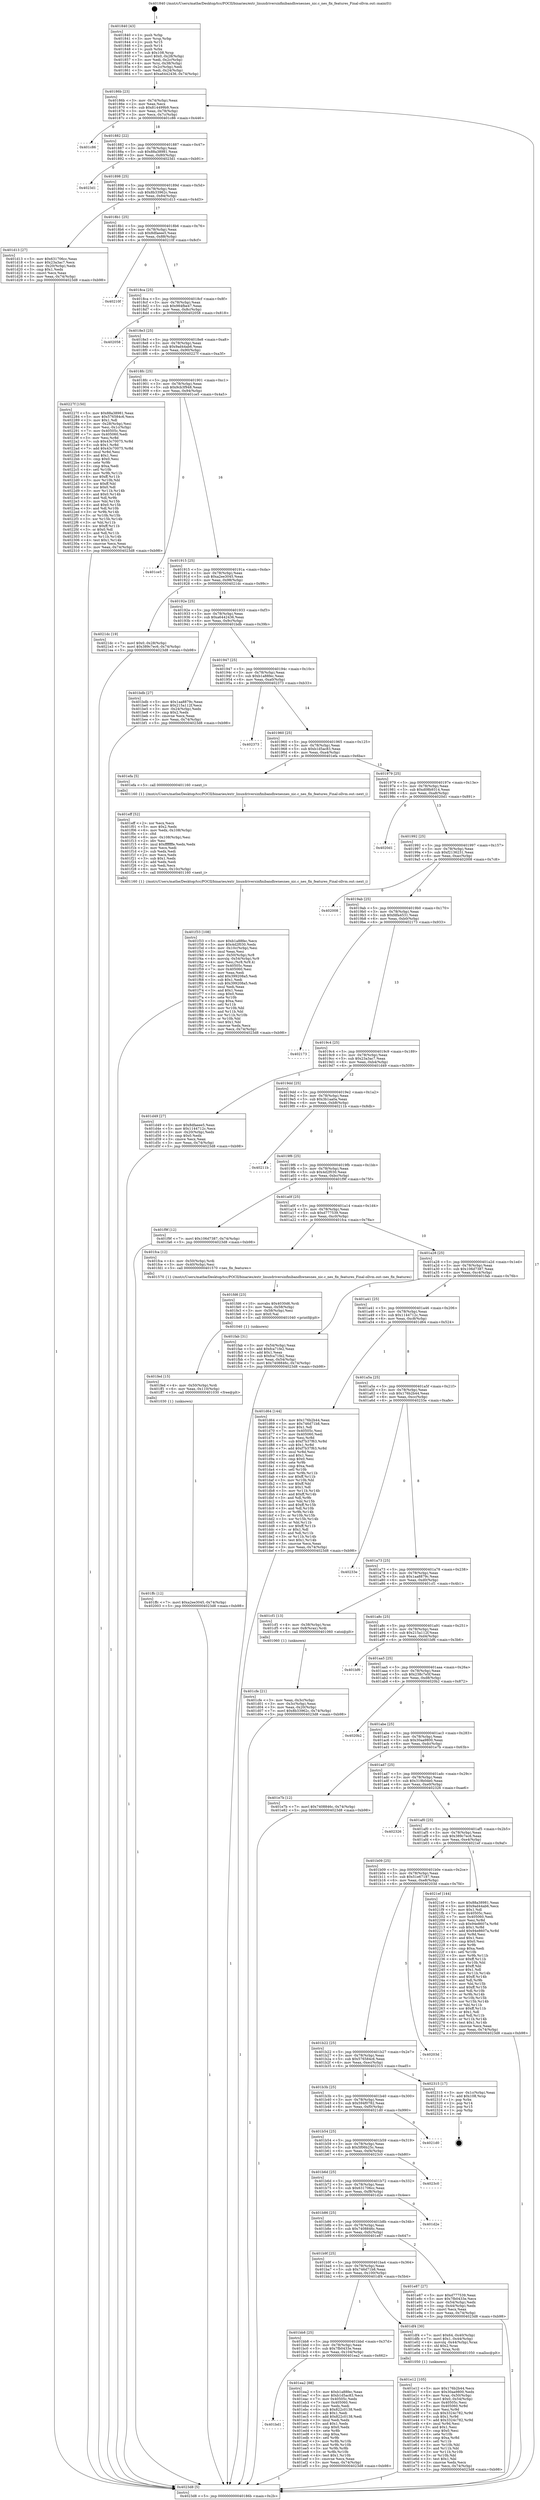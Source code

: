 digraph "0x401840" {
  label = "0x401840 (/mnt/c/Users/mathe/Desktop/tcc/POCII/binaries/extr_linuxdriversinfinibandhwnesnes_nic.c_nes_fix_features_Final-ollvm.out::main(0))"
  labelloc = "t"
  node[shape=record]

  Entry [label="",width=0.3,height=0.3,shape=circle,fillcolor=black,style=filled]
  "0x40186b" [label="{
     0x40186b [23]\l
     | [instrs]\l
     &nbsp;&nbsp;0x40186b \<+3\>: mov -0x74(%rbp),%eax\l
     &nbsp;&nbsp;0x40186e \<+2\>: mov %eax,%ecx\l
     &nbsp;&nbsp;0x401870 \<+6\>: sub $0x814499b9,%ecx\l
     &nbsp;&nbsp;0x401876 \<+3\>: mov %eax,-0x78(%rbp)\l
     &nbsp;&nbsp;0x401879 \<+3\>: mov %ecx,-0x7c(%rbp)\l
     &nbsp;&nbsp;0x40187c \<+6\>: je 0000000000401c86 \<main+0x446\>\l
  }"]
  "0x401c86" [label="{
     0x401c86\l
  }", style=dashed]
  "0x401882" [label="{
     0x401882 [22]\l
     | [instrs]\l
     &nbsp;&nbsp;0x401882 \<+5\>: jmp 0000000000401887 \<main+0x47\>\l
     &nbsp;&nbsp;0x401887 \<+3\>: mov -0x78(%rbp),%eax\l
     &nbsp;&nbsp;0x40188a \<+5\>: sub $0x88a38981,%eax\l
     &nbsp;&nbsp;0x40188f \<+3\>: mov %eax,-0x80(%rbp)\l
     &nbsp;&nbsp;0x401892 \<+6\>: je 00000000004023d1 \<main+0xb91\>\l
  }"]
  Exit [label="",width=0.3,height=0.3,shape=circle,fillcolor=black,style=filled,peripheries=2]
  "0x4023d1" [label="{
     0x4023d1\l
  }", style=dashed]
  "0x401898" [label="{
     0x401898 [25]\l
     | [instrs]\l
     &nbsp;&nbsp;0x401898 \<+5\>: jmp 000000000040189d \<main+0x5d\>\l
     &nbsp;&nbsp;0x40189d \<+3\>: mov -0x78(%rbp),%eax\l
     &nbsp;&nbsp;0x4018a0 \<+5\>: sub $0x8b33962c,%eax\l
     &nbsp;&nbsp;0x4018a5 \<+6\>: mov %eax,-0x84(%rbp)\l
     &nbsp;&nbsp;0x4018ab \<+6\>: je 0000000000401d13 \<main+0x4d3\>\l
  }"]
  "0x401ffc" [label="{
     0x401ffc [12]\l
     | [instrs]\l
     &nbsp;&nbsp;0x401ffc \<+7\>: movl $0xa2ee3045,-0x74(%rbp)\l
     &nbsp;&nbsp;0x402003 \<+5\>: jmp 00000000004023d8 \<main+0xb98\>\l
  }"]
  "0x401d13" [label="{
     0x401d13 [27]\l
     | [instrs]\l
     &nbsp;&nbsp;0x401d13 \<+5\>: mov $0x631706cc,%eax\l
     &nbsp;&nbsp;0x401d18 \<+5\>: mov $0x23a3ac7,%ecx\l
     &nbsp;&nbsp;0x401d1d \<+3\>: mov -0x20(%rbp),%edx\l
     &nbsp;&nbsp;0x401d20 \<+3\>: cmp $0x1,%edx\l
     &nbsp;&nbsp;0x401d23 \<+3\>: cmovl %ecx,%eax\l
     &nbsp;&nbsp;0x401d26 \<+3\>: mov %eax,-0x74(%rbp)\l
     &nbsp;&nbsp;0x401d29 \<+5\>: jmp 00000000004023d8 \<main+0xb98\>\l
  }"]
  "0x4018b1" [label="{
     0x4018b1 [25]\l
     | [instrs]\l
     &nbsp;&nbsp;0x4018b1 \<+5\>: jmp 00000000004018b6 \<main+0x76\>\l
     &nbsp;&nbsp;0x4018b6 \<+3\>: mov -0x78(%rbp),%eax\l
     &nbsp;&nbsp;0x4018b9 \<+5\>: sub $0x8dfaeee5,%eax\l
     &nbsp;&nbsp;0x4018be \<+6\>: mov %eax,-0x88(%rbp)\l
     &nbsp;&nbsp;0x4018c4 \<+6\>: je 000000000040210f \<main+0x8cf\>\l
  }"]
  "0x401fed" [label="{
     0x401fed [15]\l
     | [instrs]\l
     &nbsp;&nbsp;0x401fed \<+4\>: mov -0x50(%rbp),%rdi\l
     &nbsp;&nbsp;0x401ff1 \<+6\>: mov %eax,-0x110(%rbp)\l
     &nbsp;&nbsp;0x401ff7 \<+5\>: call 0000000000401030 \<free@plt\>\l
     | [calls]\l
     &nbsp;&nbsp;0x401030 \{1\} (unknown)\l
  }"]
  "0x40210f" [label="{
     0x40210f\l
  }", style=dashed]
  "0x4018ca" [label="{
     0x4018ca [25]\l
     | [instrs]\l
     &nbsp;&nbsp;0x4018ca \<+5\>: jmp 00000000004018cf \<main+0x8f\>\l
     &nbsp;&nbsp;0x4018cf \<+3\>: mov -0x78(%rbp),%eax\l
     &nbsp;&nbsp;0x4018d2 \<+5\>: sub $0x984fbe47,%eax\l
     &nbsp;&nbsp;0x4018d7 \<+6\>: mov %eax,-0x8c(%rbp)\l
     &nbsp;&nbsp;0x4018dd \<+6\>: je 0000000000402058 \<main+0x818\>\l
  }"]
  "0x401fd6" [label="{
     0x401fd6 [23]\l
     | [instrs]\l
     &nbsp;&nbsp;0x401fd6 \<+10\>: movabs $0x4030d6,%rdi\l
     &nbsp;&nbsp;0x401fe0 \<+3\>: mov %eax,-0x58(%rbp)\l
     &nbsp;&nbsp;0x401fe3 \<+3\>: mov -0x58(%rbp),%esi\l
     &nbsp;&nbsp;0x401fe6 \<+2\>: mov $0x0,%al\l
     &nbsp;&nbsp;0x401fe8 \<+5\>: call 0000000000401040 \<printf@plt\>\l
     | [calls]\l
     &nbsp;&nbsp;0x401040 \{1\} (unknown)\l
  }"]
  "0x402058" [label="{
     0x402058\l
  }", style=dashed]
  "0x4018e3" [label="{
     0x4018e3 [25]\l
     | [instrs]\l
     &nbsp;&nbsp;0x4018e3 \<+5\>: jmp 00000000004018e8 \<main+0xa8\>\l
     &nbsp;&nbsp;0x4018e8 \<+3\>: mov -0x78(%rbp),%eax\l
     &nbsp;&nbsp;0x4018eb \<+5\>: sub $0x9ad44ab6,%eax\l
     &nbsp;&nbsp;0x4018f0 \<+6\>: mov %eax,-0x90(%rbp)\l
     &nbsp;&nbsp;0x4018f6 \<+6\>: je 000000000040227f \<main+0xa3f\>\l
  }"]
  "0x401f33" [label="{
     0x401f33 [108]\l
     | [instrs]\l
     &nbsp;&nbsp;0x401f33 \<+5\>: mov $0xb1a88fec,%ecx\l
     &nbsp;&nbsp;0x401f38 \<+5\>: mov $0x4d2f030,%edx\l
     &nbsp;&nbsp;0x401f3d \<+6\>: mov -0x10c(%rbp),%esi\l
     &nbsp;&nbsp;0x401f43 \<+3\>: imul %eax,%esi\l
     &nbsp;&nbsp;0x401f46 \<+4\>: mov -0x50(%rbp),%r8\l
     &nbsp;&nbsp;0x401f4a \<+4\>: movslq -0x54(%rbp),%r9\l
     &nbsp;&nbsp;0x401f4e \<+4\>: mov %esi,(%r8,%r9,4)\l
     &nbsp;&nbsp;0x401f52 \<+7\>: mov 0x40505c,%eax\l
     &nbsp;&nbsp;0x401f59 \<+7\>: mov 0x405060,%esi\l
     &nbsp;&nbsp;0x401f60 \<+2\>: mov %eax,%edi\l
     &nbsp;&nbsp;0x401f62 \<+6\>: add $0x399208a5,%edi\l
     &nbsp;&nbsp;0x401f68 \<+3\>: sub $0x1,%edi\l
     &nbsp;&nbsp;0x401f6b \<+6\>: sub $0x399208a5,%edi\l
     &nbsp;&nbsp;0x401f71 \<+3\>: imul %edi,%eax\l
     &nbsp;&nbsp;0x401f74 \<+3\>: and $0x1,%eax\l
     &nbsp;&nbsp;0x401f77 \<+3\>: cmp $0x0,%eax\l
     &nbsp;&nbsp;0x401f7a \<+4\>: sete %r10b\l
     &nbsp;&nbsp;0x401f7e \<+3\>: cmp $0xa,%esi\l
     &nbsp;&nbsp;0x401f81 \<+4\>: setl %r11b\l
     &nbsp;&nbsp;0x401f85 \<+3\>: mov %r10b,%bl\l
     &nbsp;&nbsp;0x401f88 \<+3\>: and %r11b,%bl\l
     &nbsp;&nbsp;0x401f8b \<+3\>: xor %r11b,%r10b\l
     &nbsp;&nbsp;0x401f8e \<+3\>: or %r10b,%bl\l
     &nbsp;&nbsp;0x401f91 \<+3\>: test $0x1,%bl\l
     &nbsp;&nbsp;0x401f94 \<+3\>: cmovne %edx,%ecx\l
     &nbsp;&nbsp;0x401f97 \<+3\>: mov %ecx,-0x74(%rbp)\l
     &nbsp;&nbsp;0x401f9a \<+5\>: jmp 00000000004023d8 \<main+0xb98\>\l
  }"]
  "0x40227f" [label="{
     0x40227f [150]\l
     | [instrs]\l
     &nbsp;&nbsp;0x40227f \<+5\>: mov $0x88a38981,%eax\l
     &nbsp;&nbsp;0x402284 \<+5\>: mov $0x576584c6,%ecx\l
     &nbsp;&nbsp;0x402289 \<+2\>: mov $0x1,%dl\l
     &nbsp;&nbsp;0x40228b \<+3\>: mov -0x28(%rbp),%esi\l
     &nbsp;&nbsp;0x40228e \<+3\>: mov %esi,-0x1c(%rbp)\l
     &nbsp;&nbsp;0x402291 \<+7\>: mov 0x40505c,%esi\l
     &nbsp;&nbsp;0x402298 \<+7\>: mov 0x405060,%edi\l
     &nbsp;&nbsp;0x40229f \<+3\>: mov %esi,%r8d\l
     &nbsp;&nbsp;0x4022a2 \<+7\>: sub $0x43c70075,%r8d\l
     &nbsp;&nbsp;0x4022a9 \<+4\>: sub $0x1,%r8d\l
     &nbsp;&nbsp;0x4022ad \<+7\>: add $0x43c70075,%r8d\l
     &nbsp;&nbsp;0x4022b4 \<+4\>: imul %r8d,%esi\l
     &nbsp;&nbsp;0x4022b8 \<+3\>: and $0x1,%esi\l
     &nbsp;&nbsp;0x4022bb \<+3\>: cmp $0x0,%esi\l
     &nbsp;&nbsp;0x4022be \<+4\>: sete %r9b\l
     &nbsp;&nbsp;0x4022c2 \<+3\>: cmp $0xa,%edi\l
     &nbsp;&nbsp;0x4022c5 \<+4\>: setl %r10b\l
     &nbsp;&nbsp;0x4022c9 \<+3\>: mov %r9b,%r11b\l
     &nbsp;&nbsp;0x4022cc \<+4\>: xor $0xff,%r11b\l
     &nbsp;&nbsp;0x4022d0 \<+3\>: mov %r10b,%bl\l
     &nbsp;&nbsp;0x4022d3 \<+3\>: xor $0xff,%bl\l
     &nbsp;&nbsp;0x4022d6 \<+3\>: xor $0x0,%dl\l
     &nbsp;&nbsp;0x4022d9 \<+3\>: mov %r11b,%r14b\l
     &nbsp;&nbsp;0x4022dc \<+4\>: and $0x0,%r14b\l
     &nbsp;&nbsp;0x4022e0 \<+3\>: and %dl,%r9b\l
     &nbsp;&nbsp;0x4022e3 \<+3\>: mov %bl,%r15b\l
     &nbsp;&nbsp;0x4022e6 \<+4\>: and $0x0,%r15b\l
     &nbsp;&nbsp;0x4022ea \<+3\>: and %dl,%r10b\l
     &nbsp;&nbsp;0x4022ed \<+3\>: or %r9b,%r14b\l
     &nbsp;&nbsp;0x4022f0 \<+3\>: or %r10b,%r15b\l
     &nbsp;&nbsp;0x4022f3 \<+3\>: xor %r15b,%r14b\l
     &nbsp;&nbsp;0x4022f6 \<+3\>: or %bl,%r11b\l
     &nbsp;&nbsp;0x4022f9 \<+4\>: xor $0xff,%r11b\l
     &nbsp;&nbsp;0x4022fd \<+3\>: or $0x0,%dl\l
     &nbsp;&nbsp;0x402300 \<+3\>: and %dl,%r11b\l
     &nbsp;&nbsp;0x402303 \<+3\>: or %r11b,%r14b\l
     &nbsp;&nbsp;0x402306 \<+4\>: test $0x1,%r14b\l
     &nbsp;&nbsp;0x40230a \<+3\>: cmovne %ecx,%eax\l
     &nbsp;&nbsp;0x40230d \<+3\>: mov %eax,-0x74(%rbp)\l
     &nbsp;&nbsp;0x402310 \<+5\>: jmp 00000000004023d8 \<main+0xb98\>\l
  }"]
  "0x4018fc" [label="{
     0x4018fc [25]\l
     | [instrs]\l
     &nbsp;&nbsp;0x4018fc \<+5\>: jmp 0000000000401901 \<main+0xc1\>\l
     &nbsp;&nbsp;0x401901 \<+3\>: mov -0x78(%rbp),%eax\l
     &nbsp;&nbsp;0x401904 \<+5\>: sub $0x9cb3f948,%eax\l
     &nbsp;&nbsp;0x401909 \<+6\>: mov %eax,-0x94(%rbp)\l
     &nbsp;&nbsp;0x40190f \<+6\>: je 0000000000401ce5 \<main+0x4a5\>\l
  }"]
  "0x401eff" [label="{
     0x401eff [52]\l
     | [instrs]\l
     &nbsp;&nbsp;0x401eff \<+2\>: xor %ecx,%ecx\l
     &nbsp;&nbsp;0x401f01 \<+5\>: mov $0x2,%edx\l
     &nbsp;&nbsp;0x401f06 \<+6\>: mov %edx,-0x108(%rbp)\l
     &nbsp;&nbsp;0x401f0c \<+1\>: cltd\l
     &nbsp;&nbsp;0x401f0d \<+6\>: mov -0x108(%rbp),%esi\l
     &nbsp;&nbsp;0x401f13 \<+2\>: idiv %esi\l
     &nbsp;&nbsp;0x401f15 \<+6\>: imul $0xfffffffe,%edx,%edx\l
     &nbsp;&nbsp;0x401f1b \<+2\>: mov %ecx,%edi\l
     &nbsp;&nbsp;0x401f1d \<+2\>: sub %edx,%edi\l
     &nbsp;&nbsp;0x401f1f \<+2\>: mov %ecx,%edx\l
     &nbsp;&nbsp;0x401f21 \<+3\>: sub $0x1,%edx\l
     &nbsp;&nbsp;0x401f24 \<+2\>: add %edx,%edi\l
     &nbsp;&nbsp;0x401f26 \<+2\>: sub %edi,%ecx\l
     &nbsp;&nbsp;0x401f28 \<+6\>: mov %ecx,-0x10c(%rbp)\l
     &nbsp;&nbsp;0x401f2e \<+5\>: call 0000000000401160 \<next_i\>\l
     | [calls]\l
     &nbsp;&nbsp;0x401160 \{1\} (/mnt/c/Users/mathe/Desktop/tcc/POCII/binaries/extr_linuxdriversinfinibandhwnesnes_nic.c_nes_fix_features_Final-ollvm.out::next_i)\l
  }"]
  "0x401ce5" [label="{
     0x401ce5\l
  }", style=dashed]
  "0x401915" [label="{
     0x401915 [25]\l
     | [instrs]\l
     &nbsp;&nbsp;0x401915 \<+5\>: jmp 000000000040191a \<main+0xda\>\l
     &nbsp;&nbsp;0x40191a \<+3\>: mov -0x78(%rbp),%eax\l
     &nbsp;&nbsp;0x40191d \<+5\>: sub $0xa2ee3045,%eax\l
     &nbsp;&nbsp;0x401922 \<+6\>: mov %eax,-0x98(%rbp)\l
     &nbsp;&nbsp;0x401928 \<+6\>: je 00000000004021dc \<main+0x99c\>\l
  }"]
  "0x401bd1" [label="{
     0x401bd1\l
  }", style=dashed]
  "0x4021dc" [label="{
     0x4021dc [19]\l
     | [instrs]\l
     &nbsp;&nbsp;0x4021dc \<+7\>: movl $0x0,-0x28(%rbp)\l
     &nbsp;&nbsp;0x4021e3 \<+7\>: movl $0x389c7ec6,-0x74(%rbp)\l
     &nbsp;&nbsp;0x4021ea \<+5\>: jmp 00000000004023d8 \<main+0xb98\>\l
  }"]
  "0x40192e" [label="{
     0x40192e [25]\l
     | [instrs]\l
     &nbsp;&nbsp;0x40192e \<+5\>: jmp 0000000000401933 \<main+0xf3\>\l
     &nbsp;&nbsp;0x401933 \<+3\>: mov -0x78(%rbp),%eax\l
     &nbsp;&nbsp;0x401936 \<+5\>: sub $0xa6442436,%eax\l
     &nbsp;&nbsp;0x40193b \<+6\>: mov %eax,-0x9c(%rbp)\l
     &nbsp;&nbsp;0x401941 \<+6\>: je 0000000000401bdb \<main+0x39b\>\l
  }"]
  "0x401ea2" [label="{
     0x401ea2 [88]\l
     | [instrs]\l
     &nbsp;&nbsp;0x401ea2 \<+5\>: mov $0xb1a88fec,%eax\l
     &nbsp;&nbsp;0x401ea7 \<+5\>: mov $0xb1d5ac83,%ecx\l
     &nbsp;&nbsp;0x401eac \<+7\>: mov 0x40505c,%edx\l
     &nbsp;&nbsp;0x401eb3 \<+7\>: mov 0x405060,%esi\l
     &nbsp;&nbsp;0x401eba \<+2\>: mov %edx,%edi\l
     &nbsp;&nbsp;0x401ebc \<+6\>: sub $0x822c0138,%edi\l
     &nbsp;&nbsp;0x401ec2 \<+3\>: sub $0x1,%edi\l
     &nbsp;&nbsp;0x401ec5 \<+6\>: add $0x822c0138,%edi\l
     &nbsp;&nbsp;0x401ecb \<+3\>: imul %edi,%edx\l
     &nbsp;&nbsp;0x401ece \<+3\>: and $0x1,%edx\l
     &nbsp;&nbsp;0x401ed1 \<+3\>: cmp $0x0,%edx\l
     &nbsp;&nbsp;0x401ed4 \<+4\>: sete %r8b\l
     &nbsp;&nbsp;0x401ed8 \<+3\>: cmp $0xa,%esi\l
     &nbsp;&nbsp;0x401edb \<+4\>: setl %r9b\l
     &nbsp;&nbsp;0x401edf \<+3\>: mov %r8b,%r10b\l
     &nbsp;&nbsp;0x401ee2 \<+3\>: and %r9b,%r10b\l
     &nbsp;&nbsp;0x401ee5 \<+3\>: xor %r9b,%r8b\l
     &nbsp;&nbsp;0x401ee8 \<+3\>: or %r8b,%r10b\l
     &nbsp;&nbsp;0x401eeb \<+4\>: test $0x1,%r10b\l
     &nbsp;&nbsp;0x401eef \<+3\>: cmovne %ecx,%eax\l
     &nbsp;&nbsp;0x401ef2 \<+3\>: mov %eax,-0x74(%rbp)\l
     &nbsp;&nbsp;0x401ef5 \<+5\>: jmp 00000000004023d8 \<main+0xb98\>\l
  }"]
  "0x401bdb" [label="{
     0x401bdb [27]\l
     | [instrs]\l
     &nbsp;&nbsp;0x401bdb \<+5\>: mov $0x1aa8879c,%eax\l
     &nbsp;&nbsp;0x401be0 \<+5\>: mov $0x215a112f,%ecx\l
     &nbsp;&nbsp;0x401be5 \<+3\>: mov -0x24(%rbp),%edx\l
     &nbsp;&nbsp;0x401be8 \<+3\>: cmp $0x2,%edx\l
     &nbsp;&nbsp;0x401beb \<+3\>: cmovne %ecx,%eax\l
     &nbsp;&nbsp;0x401bee \<+3\>: mov %eax,-0x74(%rbp)\l
     &nbsp;&nbsp;0x401bf1 \<+5\>: jmp 00000000004023d8 \<main+0xb98\>\l
  }"]
  "0x401947" [label="{
     0x401947 [25]\l
     | [instrs]\l
     &nbsp;&nbsp;0x401947 \<+5\>: jmp 000000000040194c \<main+0x10c\>\l
     &nbsp;&nbsp;0x40194c \<+3\>: mov -0x78(%rbp),%eax\l
     &nbsp;&nbsp;0x40194f \<+5\>: sub $0xb1a88fec,%eax\l
     &nbsp;&nbsp;0x401954 \<+6\>: mov %eax,-0xa0(%rbp)\l
     &nbsp;&nbsp;0x40195a \<+6\>: je 0000000000402373 \<main+0xb33\>\l
  }"]
  "0x4023d8" [label="{
     0x4023d8 [5]\l
     | [instrs]\l
     &nbsp;&nbsp;0x4023d8 \<+5\>: jmp 000000000040186b \<main+0x2b\>\l
  }"]
  "0x401840" [label="{
     0x401840 [43]\l
     | [instrs]\l
     &nbsp;&nbsp;0x401840 \<+1\>: push %rbp\l
     &nbsp;&nbsp;0x401841 \<+3\>: mov %rsp,%rbp\l
     &nbsp;&nbsp;0x401844 \<+2\>: push %r15\l
     &nbsp;&nbsp;0x401846 \<+2\>: push %r14\l
     &nbsp;&nbsp;0x401848 \<+1\>: push %rbx\l
     &nbsp;&nbsp;0x401849 \<+7\>: sub $0x108,%rsp\l
     &nbsp;&nbsp;0x401850 \<+7\>: movl $0x0,-0x28(%rbp)\l
     &nbsp;&nbsp;0x401857 \<+3\>: mov %edi,-0x2c(%rbp)\l
     &nbsp;&nbsp;0x40185a \<+4\>: mov %rsi,-0x38(%rbp)\l
     &nbsp;&nbsp;0x40185e \<+3\>: mov -0x2c(%rbp),%edi\l
     &nbsp;&nbsp;0x401861 \<+3\>: mov %edi,-0x24(%rbp)\l
     &nbsp;&nbsp;0x401864 \<+7\>: movl $0xa6442436,-0x74(%rbp)\l
  }"]
  "0x401e12" [label="{
     0x401e12 [105]\l
     | [instrs]\l
     &nbsp;&nbsp;0x401e12 \<+5\>: mov $0x176b2b44,%ecx\l
     &nbsp;&nbsp;0x401e17 \<+5\>: mov $0x30aa9800,%edx\l
     &nbsp;&nbsp;0x401e1c \<+4\>: mov %rax,-0x50(%rbp)\l
     &nbsp;&nbsp;0x401e20 \<+7\>: movl $0x0,-0x54(%rbp)\l
     &nbsp;&nbsp;0x401e27 \<+7\>: mov 0x40505c,%esi\l
     &nbsp;&nbsp;0x401e2e \<+8\>: mov 0x405060,%r8d\l
     &nbsp;&nbsp;0x401e36 \<+3\>: mov %esi,%r9d\l
     &nbsp;&nbsp;0x401e39 \<+7\>: sub $0x3324c782,%r9d\l
     &nbsp;&nbsp;0x401e40 \<+4\>: sub $0x1,%r9d\l
     &nbsp;&nbsp;0x401e44 \<+7\>: add $0x3324c782,%r9d\l
     &nbsp;&nbsp;0x401e4b \<+4\>: imul %r9d,%esi\l
     &nbsp;&nbsp;0x401e4f \<+3\>: and $0x1,%esi\l
     &nbsp;&nbsp;0x401e52 \<+3\>: cmp $0x0,%esi\l
     &nbsp;&nbsp;0x401e55 \<+4\>: sete %r10b\l
     &nbsp;&nbsp;0x401e59 \<+4\>: cmp $0xa,%r8d\l
     &nbsp;&nbsp;0x401e5d \<+4\>: setl %r11b\l
     &nbsp;&nbsp;0x401e61 \<+3\>: mov %r10b,%bl\l
     &nbsp;&nbsp;0x401e64 \<+3\>: and %r11b,%bl\l
     &nbsp;&nbsp;0x401e67 \<+3\>: xor %r11b,%r10b\l
     &nbsp;&nbsp;0x401e6a \<+3\>: or %r10b,%bl\l
     &nbsp;&nbsp;0x401e6d \<+3\>: test $0x1,%bl\l
     &nbsp;&nbsp;0x401e70 \<+3\>: cmovne %edx,%ecx\l
     &nbsp;&nbsp;0x401e73 \<+3\>: mov %ecx,-0x74(%rbp)\l
     &nbsp;&nbsp;0x401e76 \<+5\>: jmp 00000000004023d8 \<main+0xb98\>\l
  }"]
  "0x402373" [label="{
     0x402373\l
  }", style=dashed]
  "0x401960" [label="{
     0x401960 [25]\l
     | [instrs]\l
     &nbsp;&nbsp;0x401960 \<+5\>: jmp 0000000000401965 \<main+0x125\>\l
     &nbsp;&nbsp;0x401965 \<+3\>: mov -0x78(%rbp),%eax\l
     &nbsp;&nbsp;0x401968 \<+5\>: sub $0xb1d5ac83,%eax\l
     &nbsp;&nbsp;0x40196d \<+6\>: mov %eax,-0xa4(%rbp)\l
     &nbsp;&nbsp;0x401973 \<+6\>: je 0000000000401efa \<main+0x6ba\>\l
  }"]
  "0x401bb8" [label="{
     0x401bb8 [25]\l
     | [instrs]\l
     &nbsp;&nbsp;0x401bb8 \<+5\>: jmp 0000000000401bbd \<main+0x37d\>\l
     &nbsp;&nbsp;0x401bbd \<+3\>: mov -0x78(%rbp),%eax\l
     &nbsp;&nbsp;0x401bc0 \<+5\>: sub $0x7fb0433e,%eax\l
     &nbsp;&nbsp;0x401bc5 \<+6\>: mov %eax,-0x104(%rbp)\l
     &nbsp;&nbsp;0x401bcb \<+6\>: je 0000000000401ea2 \<main+0x662\>\l
  }"]
  "0x401efa" [label="{
     0x401efa [5]\l
     | [instrs]\l
     &nbsp;&nbsp;0x401efa \<+5\>: call 0000000000401160 \<next_i\>\l
     | [calls]\l
     &nbsp;&nbsp;0x401160 \{1\} (/mnt/c/Users/mathe/Desktop/tcc/POCII/binaries/extr_linuxdriversinfinibandhwnesnes_nic.c_nes_fix_features_Final-ollvm.out::next_i)\l
  }"]
  "0x401979" [label="{
     0x401979 [25]\l
     | [instrs]\l
     &nbsp;&nbsp;0x401979 \<+5\>: jmp 000000000040197e \<main+0x13e\>\l
     &nbsp;&nbsp;0x40197e \<+3\>: mov -0x78(%rbp),%eax\l
     &nbsp;&nbsp;0x401981 \<+5\>: sub $0xd08b9314,%eax\l
     &nbsp;&nbsp;0x401986 \<+6\>: mov %eax,-0xa8(%rbp)\l
     &nbsp;&nbsp;0x40198c \<+6\>: je 00000000004020d1 \<main+0x891\>\l
  }"]
  "0x401df4" [label="{
     0x401df4 [30]\l
     | [instrs]\l
     &nbsp;&nbsp;0x401df4 \<+7\>: movl $0x64,-0x40(%rbp)\l
     &nbsp;&nbsp;0x401dfb \<+7\>: movl $0x1,-0x44(%rbp)\l
     &nbsp;&nbsp;0x401e02 \<+4\>: movslq -0x44(%rbp),%rax\l
     &nbsp;&nbsp;0x401e06 \<+4\>: shl $0x2,%rax\l
     &nbsp;&nbsp;0x401e0a \<+3\>: mov %rax,%rdi\l
     &nbsp;&nbsp;0x401e0d \<+5\>: call 0000000000401050 \<malloc@plt\>\l
     | [calls]\l
     &nbsp;&nbsp;0x401050 \{1\} (unknown)\l
  }"]
  "0x4020d1" [label="{
     0x4020d1\l
  }", style=dashed]
  "0x401992" [label="{
     0x401992 [25]\l
     | [instrs]\l
     &nbsp;&nbsp;0x401992 \<+5\>: jmp 0000000000401997 \<main+0x157\>\l
     &nbsp;&nbsp;0x401997 \<+3\>: mov -0x78(%rbp),%eax\l
     &nbsp;&nbsp;0x40199a \<+5\>: sub $0xf2136231,%eax\l
     &nbsp;&nbsp;0x40199f \<+6\>: mov %eax,-0xac(%rbp)\l
     &nbsp;&nbsp;0x4019a5 \<+6\>: je 0000000000402008 \<main+0x7c8\>\l
  }"]
  "0x401b9f" [label="{
     0x401b9f [25]\l
     | [instrs]\l
     &nbsp;&nbsp;0x401b9f \<+5\>: jmp 0000000000401ba4 \<main+0x364\>\l
     &nbsp;&nbsp;0x401ba4 \<+3\>: mov -0x78(%rbp),%eax\l
     &nbsp;&nbsp;0x401ba7 \<+5\>: sub $0x746d71b8,%eax\l
     &nbsp;&nbsp;0x401bac \<+6\>: mov %eax,-0x100(%rbp)\l
     &nbsp;&nbsp;0x401bb2 \<+6\>: je 0000000000401df4 \<main+0x5b4\>\l
  }"]
  "0x402008" [label="{
     0x402008\l
  }", style=dashed]
  "0x4019ab" [label="{
     0x4019ab [25]\l
     | [instrs]\l
     &nbsp;&nbsp;0x4019ab \<+5\>: jmp 00000000004019b0 \<main+0x170\>\l
     &nbsp;&nbsp;0x4019b0 \<+3\>: mov -0x78(%rbp),%eax\l
     &nbsp;&nbsp;0x4019b3 \<+5\>: sub $0xfdfa4531,%eax\l
     &nbsp;&nbsp;0x4019b8 \<+6\>: mov %eax,-0xb0(%rbp)\l
     &nbsp;&nbsp;0x4019be \<+6\>: je 0000000000402173 \<main+0x933\>\l
  }"]
  "0x401e87" [label="{
     0x401e87 [27]\l
     | [instrs]\l
     &nbsp;&nbsp;0x401e87 \<+5\>: mov $0xd777539,%eax\l
     &nbsp;&nbsp;0x401e8c \<+5\>: mov $0x7fb0433e,%ecx\l
     &nbsp;&nbsp;0x401e91 \<+3\>: mov -0x54(%rbp),%edx\l
     &nbsp;&nbsp;0x401e94 \<+3\>: cmp -0x44(%rbp),%edx\l
     &nbsp;&nbsp;0x401e97 \<+3\>: cmovl %ecx,%eax\l
     &nbsp;&nbsp;0x401e9a \<+3\>: mov %eax,-0x74(%rbp)\l
     &nbsp;&nbsp;0x401e9d \<+5\>: jmp 00000000004023d8 \<main+0xb98\>\l
  }"]
  "0x402173" [label="{
     0x402173\l
  }", style=dashed]
  "0x4019c4" [label="{
     0x4019c4 [25]\l
     | [instrs]\l
     &nbsp;&nbsp;0x4019c4 \<+5\>: jmp 00000000004019c9 \<main+0x189\>\l
     &nbsp;&nbsp;0x4019c9 \<+3\>: mov -0x78(%rbp),%eax\l
     &nbsp;&nbsp;0x4019cc \<+5\>: sub $0x23a3ac7,%eax\l
     &nbsp;&nbsp;0x4019d1 \<+6\>: mov %eax,-0xb4(%rbp)\l
     &nbsp;&nbsp;0x4019d7 \<+6\>: je 0000000000401d49 \<main+0x509\>\l
  }"]
  "0x401b86" [label="{
     0x401b86 [25]\l
     | [instrs]\l
     &nbsp;&nbsp;0x401b86 \<+5\>: jmp 0000000000401b8b \<main+0x34b\>\l
     &nbsp;&nbsp;0x401b8b \<+3\>: mov -0x78(%rbp),%eax\l
     &nbsp;&nbsp;0x401b8e \<+5\>: sub $0x7408846c,%eax\l
     &nbsp;&nbsp;0x401b93 \<+6\>: mov %eax,-0xfc(%rbp)\l
     &nbsp;&nbsp;0x401b99 \<+6\>: je 0000000000401e87 \<main+0x647\>\l
  }"]
  "0x401d49" [label="{
     0x401d49 [27]\l
     | [instrs]\l
     &nbsp;&nbsp;0x401d49 \<+5\>: mov $0x8dfaeee5,%eax\l
     &nbsp;&nbsp;0x401d4e \<+5\>: mov $0x1144712c,%ecx\l
     &nbsp;&nbsp;0x401d53 \<+3\>: mov -0x20(%rbp),%edx\l
     &nbsp;&nbsp;0x401d56 \<+3\>: cmp $0x0,%edx\l
     &nbsp;&nbsp;0x401d59 \<+3\>: cmove %ecx,%eax\l
     &nbsp;&nbsp;0x401d5c \<+3\>: mov %eax,-0x74(%rbp)\l
     &nbsp;&nbsp;0x401d5f \<+5\>: jmp 00000000004023d8 \<main+0xb98\>\l
  }"]
  "0x4019dd" [label="{
     0x4019dd [25]\l
     | [instrs]\l
     &nbsp;&nbsp;0x4019dd \<+5\>: jmp 00000000004019e2 \<main+0x1a2\>\l
     &nbsp;&nbsp;0x4019e2 \<+3\>: mov -0x78(%rbp),%eax\l
     &nbsp;&nbsp;0x4019e5 \<+5\>: sub $0x3b1aa0a,%eax\l
     &nbsp;&nbsp;0x4019ea \<+6\>: mov %eax,-0xb8(%rbp)\l
     &nbsp;&nbsp;0x4019f0 \<+6\>: je 000000000040211b \<main+0x8db\>\l
  }"]
  "0x401d2e" [label="{
     0x401d2e\l
  }", style=dashed]
  "0x40211b" [label="{
     0x40211b\l
  }", style=dashed]
  "0x4019f6" [label="{
     0x4019f6 [25]\l
     | [instrs]\l
     &nbsp;&nbsp;0x4019f6 \<+5\>: jmp 00000000004019fb \<main+0x1bb\>\l
     &nbsp;&nbsp;0x4019fb \<+3\>: mov -0x78(%rbp),%eax\l
     &nbsp;&nbsp;0x4019fe \<+5\>: sub $0x4d2f030,%eax\l
     &nbsp;&nbsp;0x401a03 \<+6\>: mov %eax,-0xbc(%rbp)\l
     &nbsp;&nbsp;0x401a09 \<+6\>: je 0000000000401f9f \<main+0x75f\>\l
  }"]
  "0x401b6d" [label="{
     0x401b6d [25]\l
     | [instrs]\l
     &nbsp;&nbsp;0x401b6d \<+5\>: jmp 0000000000401b72 \<main+0x332\>\l
     &nbsp;&nbsp;0x401b72 \<+3\>: mov -0x78(%rbp),%eax\l
     &nbsp;&nbsp;0x401b75 \<+5\>: sub $0x631706cc,%eax\l
     &nbsp;&nbsp;0x401b7a \<+6\>: mov %eax,-0xf8(%rbp)\l
     &nbsp;&nbsp;0x401b80 \<+6\>: je 0000000000401d2e \<main+0x4ee\>\l
  }"]
  "0x401f9f" [label="{
     0x401f9f [12]\l
     | [instrs]\l
     &nbsp;&nbsp;0x401f9f \<+7\>: movl $0x106d7387,-0x74(%rbp)\l
     &nbsp;&nbsp;0x401fa6 \<+5\>: jmp 00000000004023d8 \<main+0xb98\>\l
  }"]
  "0x401a0f" [label="{
     0x401a0f [25]\l
     | [instrs]\l
     &nbsp;&nbsp;0x401a0f \<+5\>: jmp 0000000000401a14 \<main+0x1d4\>\l
     &nbsp;&nbsp;0x401a14 \<+3\>: mov -0x78(%rbp),%eax\l
     &nbsp;&nbsp;0x401a17 \<+5\>: sub $0xd777539,%eax\l
     &nbsp;&nbsp;0x401a1c \<+6\>: mov %eax,-0xc0(%rbp)\l
     &nbsp;&nbsp;0x401a22 \<+6\>: je 0000000000401fca \<main+0x78a\>\l
  }"]
  "0x4023c0" [label="{
     0x4023c0\l
  }", style=dashed]
  "0x401fca" [label="{
     0x401fca [12]\l
     | [instrs]\l
     &nbsp;&nbsp;0x401fca \<+4\>: mov -0x50(%rbp),%rdi\l
     &nbsp;&nbsp;0x401fce \<+3\>: mov -0x40(%rbp),%esi\l
     &nbsp;&nbsp;0x401fd1 \<+5\>: call 0000000000401570 \<nes_fix_features\>\l
     | [calls]\l
     &nbsp;&nbsp;0x401570 \{1\} (/mnt/c/Users/mathe/Desktop/tcc/POCII/binaries/extr_linuxdriversinfinibandhwnesnes_nic.c_nes_fix_features_Final-ollvm.out::nes_fix_features)\l
  }"]
  "0x401a28" [label="{
     0x401a28 [25]\l
     | [instrs]\l
     &nbsp;&nbsp;0x401a28 \<+5\>: jmp 0000000000401a2d \<main+0x1ed\>\l
     &nbsp;&nbsp;0x401a2d \<+3\>: mov -0x78(%rbp),%eax\l
     &nbsp;&nbsp;0x401a30 \<+5\>: sub $0x106d7387,%eax\l
     &nbsp;&nbsp;0x401a35 \<+6\>: mov %eax,-0xc4(%rbp)\l
     &nbsp;&nbsp;0x401a3b \<+6\>: je 0000000000401fab \<main+0x76b\>\l
  }"]
  "0x401b54" [label="{
     0x401b54 [25]\l
     | [instrs]\l
     &nbsp;&nbsp;0x401b54 \<+5\>: jmp 0000000000401b59 \<main+0x319\>\l
     &nbsp;&nbsp;0x401b59 \<+3\>: mov -0x78(%rbp),%eax\l
     &nbsp;&nbsp;0x401b5c \<+5\>: sub $0x5f06b25c,%eax\l
     &nbsp;&nbsp;0x401b61 \<+6\>: mov %eax,-0xf4(%rbp)\l
     &nbsp;&nbsp;0x401b67 \<+6\>: je 00000000004023c0 \<main+0xb80\>\l
  }"]
  "0x401fab" [label="{
     0x401fab [31]\l
     | [instrs]\l
     &nbsp;&nbsp;0x401fab \<+3\>: mov -0x54(%rbp),%eax\l
     &nbsp;&nbsp;0x401fae \<+5\>: add $0xfca71fe2,%eax\l
     &nbsp;&nbsp;0x401fb3 \<+3\>: add $0x1,%eax\l
     &nbsp;&nbsp;0x401fb6 \<+5\>: sub $0xfca71fe2,%eax\l
     &nbsp;&nbsp;0x401fbb \<+3\>: mov %eax,-0x54(%rbp)\l
     &nbsp;&nbsp;0x401fbe \<+7\>: movl $0x7408846c,-0x74(%rbp)\l
     &nbsp;&nbsp;0x401fc5 \<+5\>: jmp 00000000004023d8 \<main+0xb98\>\l
  }"]
  "0x401a41" [label="{
     0x401a41 [25]\l
     | [instrs]\l
     &nbsp;&nbsp;0x401a41 \<+5\>: jmp 0000000000401a46 \<main+0x206\>\l
     &nbsp;&nbsp;0x401a46 \<+3\>: mov -0x78(%rbp),%eax\l
     &nbsp;&nbsp;0x401a49 \<+5\>: sub $0x1144712c,%eax\l
     &nbsp;&nbsp;0x401a4e \<+6\>: mov %eax,-0xc8(%rbp)\l
     &nbsp;&nbsp;0x401a54 \<+6\>: je 0000000000401d64 \<main+0x524\>\l
  }"]
  "0x4021d0" [label="{
     0x4021d0\l
  }", style=dashed]
  "0x401d64" [label="{
     0x401d64 [144]\l
     | [instrs]\l
     &nbsp;&nbsp;0x401d64 \<+5\>: mov $0x176b2b44,%eax\l
     &nbsp;&nbsp;0x401d69 \<+5\>: mov $0x746d71b8,%ecx\l
     &nbsp;&nbsp;0x401d6e \<+2\>: mov $0x1,%dl\l
     &nbsp;&nbsp;0x401d70 \<+7\>: mov 0x40505c,%esi\l
     &nbsp;&nbsp;0x401d77 \<+7\>: mov 0x405060,%edi\l
     &nbsp;&nbsp;0x401d7e \<+3\>: mov %esi,%r8d\l
     &nbsp;&nbsp;0x401d81 \<+7\>: sub $0xf7b37f63,%r8d\l
     &nbsp;&nbsp;0x401d88 \<+4\>: sub $0x1,%r8d\l
     &nbsp;&nbsp;0x401d8c \<+7\>: add $0xf7b37f63,%r8d\l
     &nbsp;&nbsp;0x401d93 \<+4\>: imul %r8d,%esi\l
     &nbsp;&nbsp;0x401d97 \<+3\>: and $0x1,%esi\l
     &nbsp;&nbsp;0x401d9a \<+3\>: cmp $0x0,%esi\l
     &nbsp;&nbsp;0x401d9d \<+4\>: sete %r9b\l
     &nbsp;&nbsp;0x401da1 \<+3\>: cmp $0xa,%edi\l
     &nbsp;&nbsp;0x401da4 \<+4\>: setl %r10b\l
     &nbsp;&nbsp;0x401da8 \<+3\>: mov %r9b,%r11b\l
     &nbsp;&nbsp;0x401dab \<+4\>: xor $0xff,%r11b\l
     &nbsp;&nbsp;0x401daf \<+3\>: mov %r10b,%bl\l
     &nbsp;&nbsp;0x401db2 \<+3\>: xor $0xff,%bl\l
     &nbsp;&nbsp;0x401db5 \<+3\>: xor $0x1,%dl\l
     &nbsp;&nbsp;0x401db8 \<+3\>: mov %r11b,%r14b\l
     &nbsp;&nbsp;0x401dbb \<+4\>: and $0xff,%r14b\l
     &nbsp;&nbsp;0x401dbf \<+3\>: and %dl,%r9b\l
     &nbsp;&nbsp;0x401dc2 \<+3\>: mov %bl,%r15b\l
     &nbsp;&nbsp;0x401dc5 \<+4\>: and $0xff,%r15b\l
     &nbsp;&nbsp;0x401dc9 \<+3\>: and %dl,%r10b\l
     &nbsp;&nbsp;0x401dcc \<+3\>: or %r9b,%r14b\l
     &nbsp;&nbsp;0x401dcf \<+3\>: or %r10b,%r15b\l
     &nbsp;&nbsp;0x401dd2 \<+3\>: xor %r15b,%r14b\l
     &nbsp;&nbsp;0x401dd5 \<+3\>: or %bl,%r11b\l
     &nbsp;&nbsp;0x401dd8 \<+4\>: xor $0xff,%r11b\l
     &nbsp;&nbsp;0x401ddc \<+3\>: or $0x1,%dl\l
     &nbsp;&nbsp;0x401ddf \<+3\>: and %dl,%r11b\l
     &nbsp;&nbsp;0x401de2 \<+3\>: or %r11b,%r14b\l
     &nbsp;&nbsp;0x401de5 \<+4\>: test $0x1,%r14b\l
     &nbsp;&nbsp;0x401de9 \<+3\>: cmovne %ecx,%eax\l
     &nbsp;&nbsp;0x401dec \<+3\>: mov %eax,-0x74(%rbp)\l
     &nbsp;&nbsp;0x401def \<+5\>: jmp 00000000004023d8 \<main+0xb98\>\l
  }"]
  "0x401a5a" [label="{
     0x401a5a [25]\l
     | [instrs]\l
     &nbsp;&nbsp;0x401a5a \<+5\>: jmp 0000000000401a5f \<main+0x21f\>\l
     &nbsp;&nbsp;0x401a5f \<+3\>: mov -0x78(%rbp),%eax\l
     &nbsp;&nbsp;0x401a62 \<+5\>: sub $0x176b2b44,%eax\l
     &nbsp;&nbsp;0x401a67 \<+6\>: mov %eax,-0xcc(%rbp)\l
     &nbsp;&nbsp;0x401a6d \<+6\>: je 000000000040233e \<main+0xafe\>\l
  }"]
  "0x401b3b" [label="{
     0x401b3b [25]\l
     | [instrs]\l
     &nbsp;&nbsp;0x401b3b \<+5\>: jmp 0000000000401b40 \<main+0x300\>\l
     &nbsp;&nbsp;0x401b40 \<+3\>: mov -0x78(%rbp),%eax\l
     &nbsp;&nbsp;0x401b43 \<+5\>: sub $0x594f0782,%eax\l
     &nbsp;&nbsp;0x401b48 \<+6\>: mov %eax,-0xf0(%rbp)\l
     &nbsp;&nbsp;0x401b4e \<+6\>: je 00000000004021d0 \<main+0x990\>\l
  }"]
  "0x40233e" [label="{
     0x40233e\l
  }", style=dashed]
  "0x401a73" [label="{
     0x401a73 [25]\l
     | [instrs]\l
     &nbsp;&nbsp;0x401a73 \<+5\>: jmp 0000000000401a78 \<main+0x238\>\l
     &nbsp;&nbsp;0x401a78 \<+3\>: mov -0x78(%rbp),%eax\l
     &nbsp;&nbsp;0x401a7b \<+5\>: sub $0x1aa8879c,%eax\l
     &nbsp;&nbsp;0x401a80 \<+6\>: mov %eax,-0xd0(%rbp)\l
     &nbsp;&nbsp;0x401a86 \<+6\>: je 0000000000401cf1 \<main+0x4b1\>\l
  }"]
  "0x402315" [label="{
     0x402315 [17]\l
     | [instrs]\l
     &nbsp;&nbsp;0x402315 \<+3\>: mov -0x1c(%rbp),%eax\l
     &nbsp;&nbsp;0x402318 \<+7\>: add $0x108,%rsp\l
     &nbsp;&nbsp;0x40231f \<+1\>: pop %rbx\l
     &nbsp;&nbsp;0x402320 \<+2\>: pop %r14\l
     &nbsp;&nbsp;0x402322 \<+2\>: pop %r15\l
     &nbsp;&nbsp;0x402324 \<+1\>: pop %rbp\l
     &nbsp;&nbsp;0x402325 \<+1\>: ret\l
  }"]
  "0x401cf1" [label="{
     0x401cf1 [13]\l
     | [instrs]\l
     &nbsp;&nbsp;0x401cf1 \<+4\>: mov -0x38(%rbp),%rax\l
     &nbsp;&nbsp;0x401cf5 \<+4\>: mov 0x8(%rax),%rdi\l
     &nbsp;&nbsp;0x401cf9 \<+5\>: call 0000000000401060 \<atoi@plt\>\l
     | [calls]\l
     &nbsp;&nbsp;0x401060 \{1\} (unknown)\l
  }"]
  "0x401a8c" [label="{
     0x401a8c [25]\l
     | [instrs]\l
     &nbsp;&nbsp;0x401a8c \<+5\>: jmp 0000000000401a91 \<main+0x251\>\l
     &nbsp;&nbsp;0x401a91 \<+3\>: mov -0x78(%rbp),%eax\l
     &nbsp;&nbsp;0x401a94 \<+5\>: sub $0x215a112f,%eax\l
     &nbsp;&nbsp;0x401a99 \<+6\>: mov %eax,-0xd4(%rbp)\l
     &nbsp;&nbsp;0x401a9f \<+6\>: je 0000000000401bf6 \<main+0x3b6\>\l
  }"]
  "0x401cfe" [label="{
     0x401cfe [21]\l
     | [instrs]\l
     &nbsp;&nbsp;0x401cfe \<+3\>: mov %eax,-0x3c(%rbp)\l
     &nbsp;&nbsp;0x401d01 \<+3\>: mov -0x3c(%rbp),%eax\l
     &nbsp;&nbsp;0x401d04 \<+3\>: mov %eax,-0x20(%rbp)\l
     &nbsp;&nbsp;0x401d07 \<+7\>: movl $0x8b33962c,-0x74(%rbp)\l
     &nbsp;&nbsp;0x401d0e \<+5\>: jmp 00000000004023d8 \<main+0xb98\>\l
  }"]
  "0x401b22" [label="{
     0x401b22 [25]\l
     | [instrs]\l
     &nbsp;&nbsp;0x401b22 \<+5\>: jmp 0000000000401b27 \<main+0x2e7\>\l
     &nbsp;&nbsp;0x401b27 \<+3\>: mov -0x78(%rbp),%eax\l
     &nbsp;&nbsp;0x401b2a \<+5\>: sub $0x576584c6,%eax\l
     &nbsp;&nbsp;0x401b2f \<+6\>: mov %eax,-0xec(%rbp)\l
     &nbsp;&nbsp;0x401b35 \<+6\>: je 0000000000402315 \<main+0xad5\>\l
  }"]
  "0x401bf6" [label="{
     0x401bf6\l
  }", style=dashed]
  "0x401aa5" [label="{
     0x401aa5 [25]\l
     | [instrs]\l
     &nbsp;&nbsp;0x401aa5 \<+5\>: jmp 0000000000401aaa \<main+0x26a\>\l
     &nbsp;&nbsp;0x401aaa \<+3\>: mov -0x78(%rbp),%eax\l
     &nbsp;&nbsp;0x401aad \<+5\>: sub $0x238c7e5f,%eax\l
     &nbsp;&nbsp;0x401ab2 \<+6\>: mov %eax,-0xd8(%rbp)\l
     &nbsp;&nbsp;0x401ab8 \<+6\>: je 00000000004020b2 \<main+0x872\>\l
  }"]
  "0x40203d" [label="{
     0x40203d\l
  }", style=dashed]
  "0x4020b2" [label="{
     0x4020b2\l
  }", style=dashed]
  "0x401abe" [label="{
     0x401abe [25]\l
     | [instrs]\l
     &nbsp;&nbsp;0x401abe \<+5\>: jmp 0000000000401ac3 \<main+0x283\>\l
     &nbsp;&nbsp;0x401ac3 \<+3\>: mov -0x78(%rbp),%eax\l
     &nbsp;&nbsp;0x401ac6 \<+5\>: sub $0x30aa9800,%eax\l
     &nbsp;&nbsp;0x401acb \<+6\>: mov %eax,-0xdc(%rbp)\l
     &nbsp;&nbsp;0x401ad1 \<+6\>: je 0000000000401e7b \<main+0x63b\>\l
  }"]
  "0x401b09" [label="{
     0x401b09 [25]\l
     | [instrs]\l
     &nbsp;&nbsp;0x401b09 \<+5\>: jmp 0000000000401b0e \<main+0x2ce\>\l
     &nbsp;&nbsp;0x401b0e \<+3\>: mov -0x78(%rbp),%eax\l
     &nbsp;&nbsp;0x401b11 \<+5\>: sub $0x51e67187,%eax\l
     &nbsp;&nbsp;0x401b16 \<+6\>: mov %eax,-0xe8(%rbp)\l
     &nbsp;&nbsp;0x401b1c \<+6\>: je 000000000040203d \<main+0x7fd\>\l
  }"]
  "0x401e7b" [label="{
     0x401e7b [12]\l
     | [instrs]\l
     &nbsp;&nbsp;0x401e7b \<+7\>: movl $0x7408846c,-0x74(%rbp)\l
     &nbsp;&nbsp;0x401e82 \<+5\>: jmp 00000000004023d8 \<main+0xb98\>\l
  }"]
  "0x401ad7" [label="{
     0x401ad7 [25]\l
     | [instrs]\l
     &nbsp;&nbsp;0x401ad7 \<+5\>: jmp 0000000000401adc \<main+0x29c\>\l
     &nbsp;&nbsp;0x401adc \<+3\>: mov -0x78(%rbp),%eax\l
     &nbsp;&nbsp;0x401adf \<+5\>: sub $0x319b0de0,%eax\l
     &nbsp;&nbsp;0x401ae4 \<+6\>: mov %eax,-0xe0(%rbp)\l
     &nbsp;&nbsp;0x401aea \<+6\>: je 0000000000402326 \<main+0xae6\>\l
  }"]
  "0x4021ef" [label="{
     0x4021ef [144]\l
     | [instrs]\l
     &nbsp;&nbsp;0x4021ef \<+5\>: mov $0x88a38981,%eax\l
     &nbsp;&nbsp;0x4021f4 \<+5\>: mov $0x9ad44ab6,%ecx\l
     &nbsp;&nbsp;0x4021f9 \<+2\>: mov $0x1,%dl\l
     &nbsp;&nbsp;0x4021fb \<+7\>: mov 0x40505c,%esi\l
     &nbsp;&nbsp;0x402202 \<+7\>: mov 0x405060,%edi\l
     &nbsp;&nbsp;0x402209 \<+3\>: mov %esi,%r8d\l
     &nbsp;&nbsp;0x40220c \<+7\>: sub $0x94e8607a,%r8d\l
     &nbsp;&nbsp;0x402213 \<+4\>: sub $0x1,%r8d\l
     &nbsp;&nbsp;0x402217 \<+7\>: add $0x94e8607a,%r8d\l
     &nbsp;&nbsp;0x40221e \<+4\>: imul %r8d,%esi\l
     &nbsp;&nbsp;0x402222 \<+3\>: and $0x1,%esi\l
     &nbsp;&nbsp;0x402225 \<+3\>: cmp $0x0,%esi\l
     &nbsp;&nbsp;0x402228 \<+4\>: sete %r9b\l
     &nbsp;&nbsp;0x40222c \<+3\>: cmp $0xa,%edi\l
     &nbsp;&nbsp;0x40222f \<+4\>: setl %r10b\l
     &nbsp;&nbsp;0x402233 \<+3\>: mov %r9b,%r11b\l
     &nbsp;&nbsp;0x402236 \<+4\>: xor $0xff,%r11b\l
     &nbsp;&nbsp;0x40223a \<+3\>: mov %r10b,%bl\l
     &nbsp;&nbsp;0x40223d \<+3\>: xor $0xff,%bl\l
     &nbsp;&nbsp;0x402240 \<+3\>: xor $0x1,%dl\l
     &nbsp;&nbsp;0x402243 \<+3\>: mov %r11b,%r14b\l
     &nbsp;&nbsp;0x402246 \<+4\>: and $0xff,%r14b\l
     &nbsp;&nbsp;0x40224a \<+3\>: and %dl,%r9b\l
     &nbsp;&nbsp;0x40224d \<+3\>: mov %bl,%r15b\l
     &nbsp;&nbsp;0x402250 \<+4\>: and $0xff,%r15b\l
     &nbsp;&nbsp;0x402254 \<+3\>: and %dl,%r10b\l
     &nbsp;&nbsp;0x402257 \<+3\>: or %r9b,%r14b\l
     &nbsp;&nbsp;0x40225a \<+3\>: or %r10b,%r15b\l
     &nbsp;&nbsp;0x40225d \<+3\>: xor %r15b,%r14b\l
     &nbsp;&nbsp;0x402260 \<+3\>: or %bl,%r11b\l
     &nbsp;&nbsp;0x402263 \<+4\>: xor $0xff,%r11b\l
     &nbsp;&nbsp;0x402267 \<+3\>: or $0x1,%dl\l
     &nbsp;&nbsp;0x40226a \<+3\>: and %dl,%r11b\l
     &nbsp;&nbsp;0x40226d \<+3\>: or %r11b,%r14b\l
     &nbsp;&nbsp;0x402270 \<+4\>: test $0x1,%r14b\l
     &nbsp;&nbsp;0x402274 \<+3\>: cmovne %ecx,%eax\l
     &nbsp;&nbsp;0x402277 \<+3\>: mov %eax,-0x74(%rbp)\l
     &nbsp;&nbsp;0x40227a \<+5\>: jmp 00000000004023d8 \<main+0xb98\>\l
  }"]
  "0x402326" [label="{
     0x402326\l
  }", style=dashed]
  "0x401af0" [label="{
     0x401af0 [25]\l
     | [instrs]\l
     &nbsp;&nbsp;0x401af0 \<+5\>: jmp 0000000000401af5 \<main+0x2b5\>\l
     &nbsp;&nbsp;0x401af5 \<+3\>: mov -0x78(%rbp),%eax\l
     &nbsp;&nbsp;0x401af8 \<+5\>: sub $0x389c7ec6,%eax\l
     &nbsp;&nbsp;0x401afd \<+6\>: mov %eax,-0xe4(%rbp)\l
     &nbsp;&nbsp;0x401b03 \<+6\>: je 00000000004021ef \<main+0x9af\>\l
  }"]
  Entry -> "0x401840" [label=" 1"]
  "0x40186b" -> "0x401c86" [label=" 0"]
  "0x40186b" -> "0x401882" [label=" 18"]
  "0x402315" -> Exit [label=" 1"]
  "0x401882" -> "0x4023d1" [label=" 0"]
  "0x401882" -> "0x401898" [label=" 18"]
  "0x40227f" -> "0x4023d8" [label=" 1"]
  "0x401898" -> "0x401d13" [label=" 1"]
  "0x401898" -> "0x4018b1" [label=" 17"]
  "0x4021ef" -> "0x4023d8" [label=" 1"]
  "0x4018b1" -> "0x40210f" [label=" 0"]
  "0x4018b1" -> "0x4018ca" [label=" 17"]
  "0x4021dc" -> "0x4023d8" [label=" 1"]
  "0x4018ca" -> "0x402058" [label=" 0"]
  "0x4018ca" -> "0x4018e3" [label=" 17"]
  "0x401ffc" -> "0x4023d8" [label=" 1"]
  "0x4018e3" -> "0x40227f" [label=" 1"]
  "0x4018e3" -> "0x4018fc" [label=" 16"]
  "0x401fed" -> "0x401ffc" [label=" 1"]
  "0x4018fc" -> "0x401ce5" [label=" 0"]
  "0x4018fc" -> "0x401915" [label=" 16"]
  "0x401fd6" -> "0x401fed" [label=" 1"]
  "0x401915" -> "0x4021dc" [label=" 1"]
  "0x401915" -> "0x40192e" [label=" 15"]
  "0x401fca" -> "0x401fd6" [label=" 1"]
  "0x40192e" -> "0x401bdb" [label=" 1"]
  "0x40192e" -> "0x401947" [label=" 14"]
  "0x401bdb" -> "0x4023d8" [label=" 1"]
  "0x401840" -> "0x40186b" [label=" 1"]
  "0x4023d8" -> "0x40186b" [label=" 17"]
  "0x401fab" -> "0x4023d8" [label=" 1"]
  "0x401947" -> "0x402373" [label=" 0"]
  "0x401947" -> "0x401960" [label=" 14"]
  "0x401f33" -> "0x4023d8" [label=" 1"]
  "0x401960" -> "0x401efa" [label=" 1"]
  "0x401960" -> "0x401979" [label=" 13"]
  "0x401eff" -> "0x401f33" [label=" 1"]
  "0x401979" -> "0x4020d1" [label=" 0"]
  "0x401979" -> "0x401992" [label=" 13"]
  "0x401efa" -> "0x401eff" [label=" 1"]
  "0x401992" -> "0x402008" [label=" 0"]
  "0x401992" -> "0x4019ab" [label=" 13"]
  "0x401bb8" -> "0x401bd1" [label=" 0"]
  "0x4019ab" -> "0x402173" [label=" 0"]
  "0x4019ab" -> "0x4019c4" [label=" 13"]
  "0x401bb8" -> "0x401ea2" [label=" 1"]
  "0x4019c4" -> "0x401d49" [label=" 1"]
  "0x4019c4" -> "0x4019dd" [label=" 12"]
  "0x401e87" -> "0x4023d8" [label=" 2"]
  "0x4019dd" -> "0x40211b" [label=" 0"]
  "0x4019dd" -> "0x4019f6" [label=" 12"]
  "0x401e7b" -> "0x4023d8" [label=" 1"]
  "0x4019f6" -> "0x401f9f" [label=" 1"]
  "0x4019f6" -> "0x401a0f" [label=" 11"]
  "0x401df4" -> "0x401e12" [label=" 1"]
  "0x401a0f" -> "0x401fca" [label=" 1"]
  "0x401a0f" -> "0x401a28" [label=" 10"]
  "0x401b9f" -> "0x401bb8" [label=" 1"]
  "0x401a28" -> "0x401fab" [label=" 1"]
  "0x401a28" -> "0x401a41" [label=" 9"]
  "0x401ea2" -> "0x4023d8" [label=" 1"]
  "0x401a41" -> "0x401d64" [label=" 1"]
  "0x401a41" -> "0x401a5a" [label=" 8"]
  "0x401b86" -> "0x401b9f" [label=" 2"]
  "0x401a5a" -> "0x40233e" [label=" 0"]
  "0x401a5a" -> "0x401a73" [label=" 8"]
  "0x401f9f" -> "0x4023d8" [label=" 1"]
  "0x401a73" -> "0x401cf1" [label=" 1"]
  "0x401a73" -> "0x401a8c" [label=" 7"]
  "0x401cf1" -> "0x401cfe" [label=" 1"]
  "0x401cfe" -> "0x4023d8" [label=" 1"]
  "0x401d13" -> "0x4023d8" [label=" 1"]
  "0x401d49" -> "0x4023d8" [label=" 1"]
  "0x401d64" -> "0x4023d8" [label=" 1"]
  "0x401b6d" -> "0x401b86" [label=" 4"]
  "0x401a8c" -> "0x401bf6" [label=" 0"]
  "0x401a8c" -> "0x401aa5" [label=" 7"]
  "0x401e12" -> "0x4023d8" [label=" 1"]
  "0x401aa5" -> "0x4020b2" [label=" 0"]
  "0x401aa5" -> "0x401abe" [label=" 7"]
  "0x401b54" -> "0x401b6d" [label=" 4"]
  "0x401abe" -> "0x401e7b" [label=" 1"]
  "0x401abe" -> "0x401ad7" [label=" 6"]
  "0x401b9f" -> "0x401df4" [label=" 1"]
  "0x401ad7" -> "0x402326" [label=" 0"]
  "0x401ad7" -> "0x401af0" [label=" 6"]
  "0x401b3b" -> "0x401b54" [label=" 4"]
  "0x401af0" -> "0x4021ef" [label=" 1"]
  "0x401af0" -> "0x401b09" [label=" 5"]
  "0x401b54" -> "0x4023c0" [label=" 0"]
  "0x401b09" -> "0x40203d" [label=" 0"]
  "0x401b09" -> "0x401b22" [label=" 5"]
  "0x401b6d" -> "0x401d2e" [label=" 0"]
  "0x401b22" -> "0x402315" [label=" 1"]
  "0x401b22" -> "0x401b3b" [label=" 4"]
  "0x401b86" -> "0x401e87" [label=" 2"]
  "0x401b3b" -> "0x4021d0" [label=" 0"]
}
